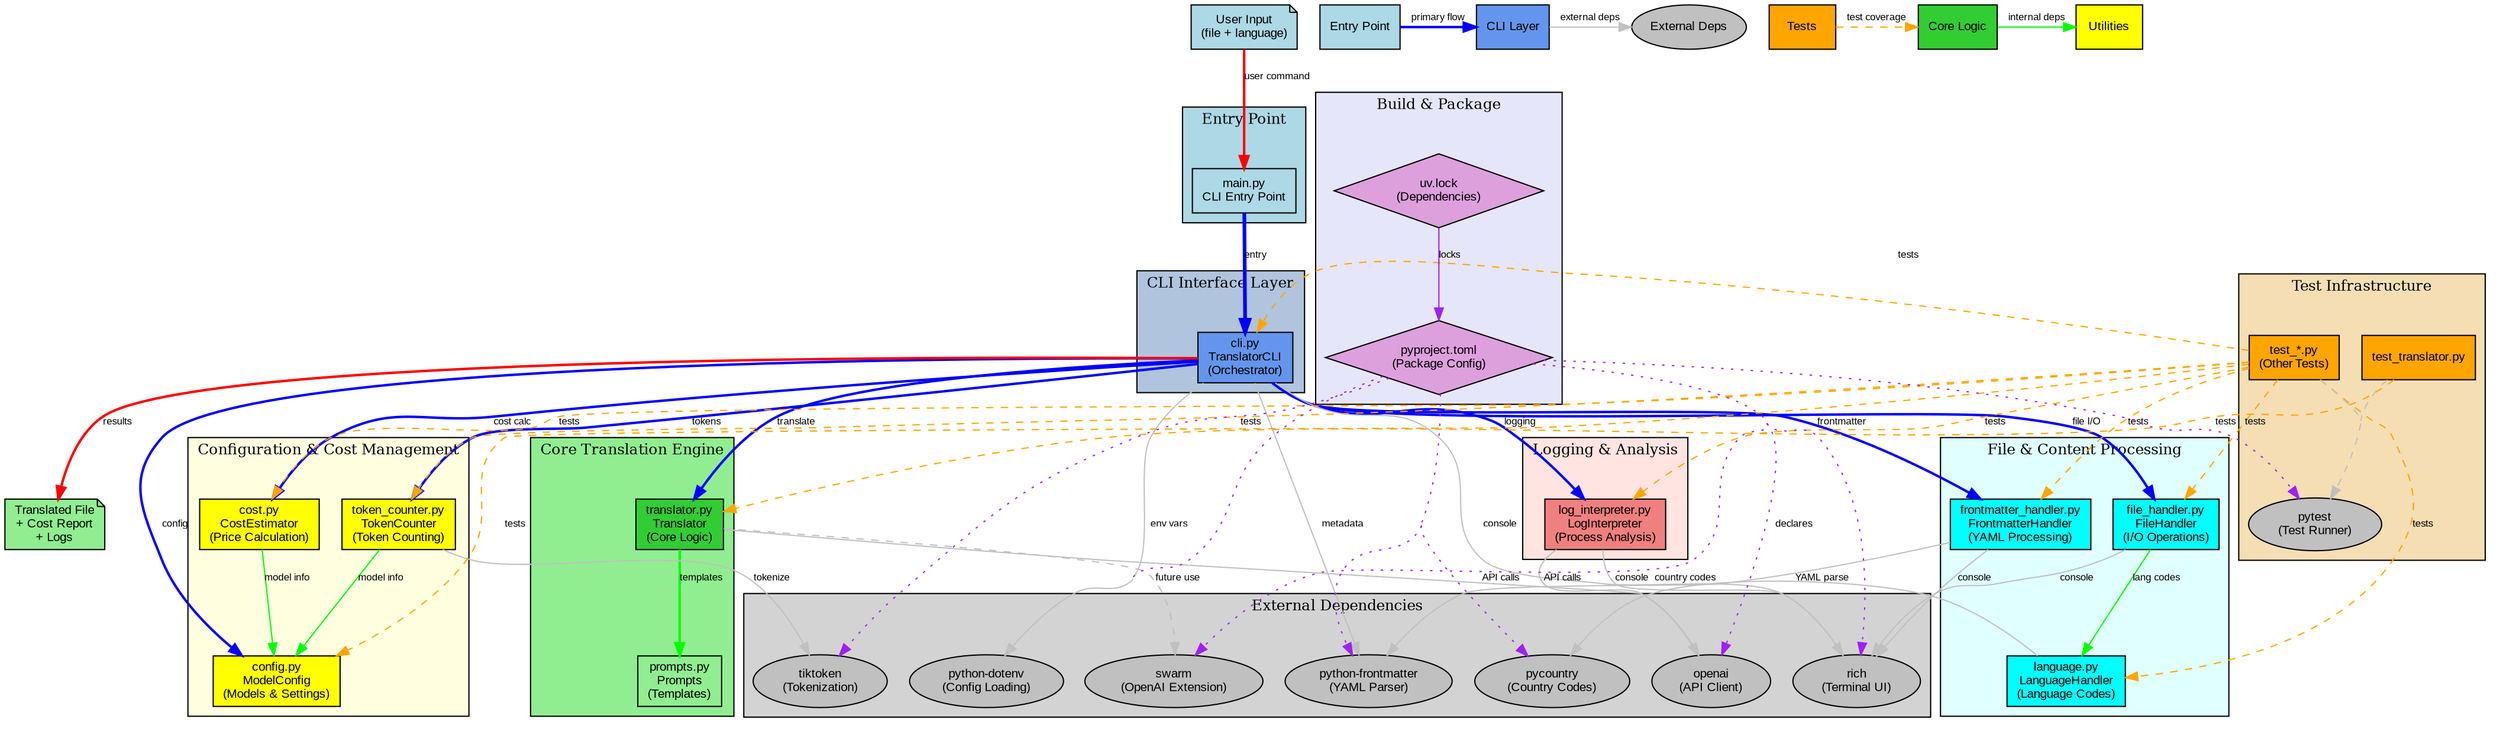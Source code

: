 digraph TranslatorArchitecture {
    // Graph settings
    rankdir=TB;
    splines=true;
    concentrate=true;
    compound=true;
    node [fontname="Arial", fontsize=10];
    edge [fontname="Arial", fontsize=8];

    // Color scheme
    // Entry point: light blue
    // CLI layer: blue
    // Core logic: green
    // Utilities: yellow
    // External deps: gray
    // Tests: orange

    // Entry Point Cluster
    subgraph cluster_entry {
        label="Entry Point";
        style=filled;
        fillcolor=lightblue;
        fontsize=12;
        fontweight=bold;

        main_py [label="main.py\nCLI Entry Point", shape=box, fillcolor=lightblue, style=filled];
    }

    // CLI Layer Cluster
    subgraph cluster_cli {
        label="CLI Interface Layer";
        style=filled;
        fillcolor=lightsteelblue;
        fontsize=12;
        fontweight=bold;

        cli_py [label="cli.py\nTranslatorCLI\n(Orchestrator)", shape=box, fillcolor=cornflowerblue, style=filled];
    }

    // Core Translation Engine Cluster
    subgraph cluster_core {
        label="Core Translation Engine";
        style=filled;
        fillcolor=lightgreen;
        fontsize=12;
        fontweight=bold;

        translator_py [label="translator.py\nTranslator\n(Core Logic)", shape=box, fillcolor=limegreen, style=filled];
        prompts_py [label="prompts.py\nPrompts\n(Templates)", shape=box, fillcolor=lightgreen, style=filled];
    }

    // Configuration & Cost Cluster
    subgraph cluster_config {
        label="Configuration & Cost Management";
        style=filled;
        fillcolor=lightyellow;
        fontsize=12;
        fontweight=bold;

        config_py [label="config.py\nModelConfig\n(Models & Settings)", shape=box, fillcolor=yellow, style=filled];
        cost_py [label="cost.py\nCostEstimator\n(Price Calculation)", shape=box, fillcolor=yellow, style=filled];
        token_counter_py [label="token_counter.py\nTokenCounter\n(Token Counting)", shape=box, fillcolor=yellow, style=filled];
    }

    // File Handling Cluster
    subgraph cluster_file {
        label="File & Content Processing";
        style=filled;
        fillcolor=lightcyan;
        fontsize=12;
        fontweight=bold;

        file_handler_py [label="file_handler.py\nFileHandler\n(I/O Operations)", shape=box, fillcolor=cyan, style=filled];
        frontmatter_handler_py [label="frontmatter_handler.py\nFrontmatterHandler\n(YAML Processing)", shape=box, fillcolor=cyan, style=filled];
        language_py [label="language.py\nLanguageHandler\n(Language Codes)", shape=box, fillcolor=cyan, style=filled];
    }

    // Logging & Analysis Cluster
    subgraph cluster_logging {
        label="Logging & Analysis";
        style=filled;
        fillcolor=mistyrose;
        fontsize=12;
        fontweight=bold;

        log_interpreter_py [label="log_interpreter.py\nLogInterpreter\n(Process Analysis)", shape=box, fillcolor=lightcoral, style=filled];
    }

    // External Dependencies Cluster
    subgraph cluster_external {
        label="External Dependencies";
        style=filled;
        fillcolor=lightgray;
        fontsize=12;
        fontweight=bold;

        openai [label="openai\n(API Client)", shape=ellipse, fillcolor=gray, style=filled];
        rich [label="rich\n(Terminal UI)", shape=ellipse, fillcolor=gray, style=filled];
        tiktoken [label="tiktoken\n(Tokenization)", shape=ellipse, fillcolor=gray, style=filled];
        frontmatter [label="python-frontmatter\n(YAML Parser)", shape=ellipse, fillcolor=gray, style=filled];
        pycountry [label="pycountry\n(Country Codes)", shape=ellipse, fillcolor=gray, style=filled];
        dotenv [label="python-dotenv\n(Config Loading)", shape=ellipse, fillcolor=gray, style=filled];
        swarm [label="swarm\n(OpenAI Extension)", shape=ellipse, fillcolor=gray, style=filled];
    }

    // Test Infrastructure Cluster
    subgraph cluster_tests {
        label="Test Infrastructure";
        style=filled;
        fillcolor=wheat;
        fontsize=12;
        fontweight=bold;

        test_translator [label="test_translator.py", shape=box, fillcolor=orange, style=filled];
        test_cli [label="test_*.py\n(Other Tests)", shape=box, fillcolor=orange, style=filled];
        pytest [label="pytest\n(Test Runner)", shape=ellipse, fillcolor=gray, style=filled];
    }

    // Build & Package Cluster
    subgraph cluster_build {
        label="Build & Package";
        style=filled;
        fillcolor=lavender;
        fontsize=12;
        fontweight=bold;

        pyproject_toml [label="pyproject.toml\n(Package Config)", shape=diamond, fillcolor=plum, style=filled];
        uv_lock [label="uv.lock\n(Dependencies)", shape=diamond, fillcolor=plum, style=filled];
    }

    // ==========================================
    // PRIMARY FLOW RELATIONSHIPS (thick blue)
    // ==========================================

    // Entry point flow
    main_py -> cli_py [color=blue, penwidth=3, label="entry"];

    // CLI orchestration (fan-out)
    cli_py -> translator_py [color=blue, penwidth=2, label="translate"];
    cli_py -> file_handler_py [color=blue, penwidth=2, label="file I/O"];
    cli_py -> frontmatter_handler_py [color=blue, penwidth=2, label="frontmatter"];
    cli_py -> log_interpreter_py [color=blue, penwidth=2, label="logging"];
    cli_py -> cost_py [color=blue, penwidth=2, label="cost calc"];
    cli_py -> token_counter_py [color=blue, penwidth=2, label="tokens"];
    cli_py -> config_py [color=blue, penwidth=2, label="config"];

    // ==========================================
    // INTERNAL MODULE DEPENDENCIES (green)
    // ==========================================

    // Core logic dependencies
    translator_py -> prompts_py [color=green, penwidth=2, label="templates"];

    // Configuration dependencies
    cost_py -> config_py [color=green, label="model info"];
    token_counter_py -> config_py [color=green, label="model info"];

    // File handling dependencies
    file_handler_py -> language_py [color=green, label="lang codes"];

    // ==========================================
    // EXTERNAL DEPENDENCIES (gray)
    // ==========================================

    // Core external deps
    translator_py -> openai [color=gray, label="API calls"];
    log_interpreter_py -> openai [color=gray, label="API calls"];

    // UI dependencies
    cli_py -> rich [color=gray, label="console"];
    file_handler_py -> rich [color=gray, label="console"];
    frontmatter_handler_py -> rich [color=gray, label="console"];
    log_interpreter_py -> rich [color=gray, label="console"];

    // Token counting
    token_counter_py -> tiktoken [color=gray, label="tokenize"];

    // Content processing
    frontmatter_handler_py -> frontmatter [color=gray, label="YAML parse"];
    cli_py -> frontmatter [color=gray, label="metadata"];

    // Language handling
    language_py -> pycountry [color=gray, label="country codes"];

    // Configuration
    cli_py -> dotenv [color=gray, label="env vars"];

    // OpenAI extensions
    translator_py -> swarm [color=gray, style=dashed, label="future use"];

    // ==========================================
    // TEST RELATIONSHIPS (orange, dashed)
    // ==========================================

    test_translator -> translator_py [color=orange, style=dashed, label="tests"];
    test_cli -> cli_py [color=orange, style=dashed, label="tests"];
    test_cli -> file_handler_py [color=orange, style=dashed, label="tests"];
    test_cli -> frontmatter_handler_py [color=orange, style=dashed, label="tests"];
    test_cli -> cost_py [color=orange, style=dashed, label="tests"];
    test_cli -> token_counter_py [color=orange, style=dashed, label="tests"];
    test_cli -> config_py [color=orange, style=dashed, label="tests"];
    test_cli -> language_py [color=orange, style=dashed, label="tests"];
    test_cli -> log_interpreter_py [color=orange, style=dashed, label="tests"];

    // Test infrastructure
    test_translator -> pytest [color=gray, style=dashed];
    test_cli -> pytest [color=gray, style=dashed];

    // ==========================================
    // BUILD & PACKAGE DEPENDENCIES (purple)
    // ==========================================

    pyproject_toml -> openai [color=purple, style=dotted, label="declares"];
    pyproject_toml -> rich [color=purple, style=dotted];
    pyproject_toml -> tiktoken [color=purple, style=dotted];
    pyproject_toml -> frontmatter [color=purple, style=dotted];
    pyproject_toml -> pycountry [color=purple, style=dotted];
    pyproject_toml -> dotenv [color=purple, style=dotted];
    pyproject_toml -> swarm [color=purple, style=dotted];
    pyproject_toml -> pytest [color=purple, style=dotted];

    uv_lock -> pyproject_toml [color=purple, label="locks"];

    // ==========================================
    // DATA FLOW ANNOTATIONS
    // ==========================================

    // Create invisible nodes for flow annotations
    input [label="User Input\n(file + language)", shape=note, fillcolor=lightblue, style=filled];
    output [label="Translated File\n+ Cost Report\n+ Logs", shape=note, fillcolor=lightgreen, style=filled];

    // Data flow path
    input -> main_py [color=red, penwidth=2, style=bold, label="user command"];

    // Output flow
    cli_py -> output [color=red, penwidth=2, style=bold, label="results"];

    // ==========================================
    // LEGEND
    // ==========================================

    // Legend nodes (outside clusters to avoid rank conflicts)
    legend_entry [label="Entry Point", shape=box, fillcolor=lightblue, style=filled];
    legend_cli [label="CLI Layer", shape=box, fillcolor=cornflowerblue, style=filled];
    legend_core [label="Core Logic", shape=box, fillcolor=limegreen, style=filled];
    legend_util [label="Utilities", shape=box, fillcolor=yellow, style=filled];
    legend_ext [label="External Deps", shape=ellipse, fillcolor=gray, style=filled];
    legend_test [label="Tests", shape=box, fillcolor=orange, style=filled];

    // Edge legend
    legend_entry -> legend_cli [color=blue, penwidth=2, label="primary flow"];
    legend_core -> legend_util [color=green, label="internal deps"];
    legend_cli -> legend_ext [color=gray, label="external deps"];
    legend_test -> legend_core [color=orange, style=dashed, label="test coverage"];

    // Position legend at bottom
    {rank=same; legend_entry; legend_cli; legend_core; legend_util; legend_ext; legend_test;}
}